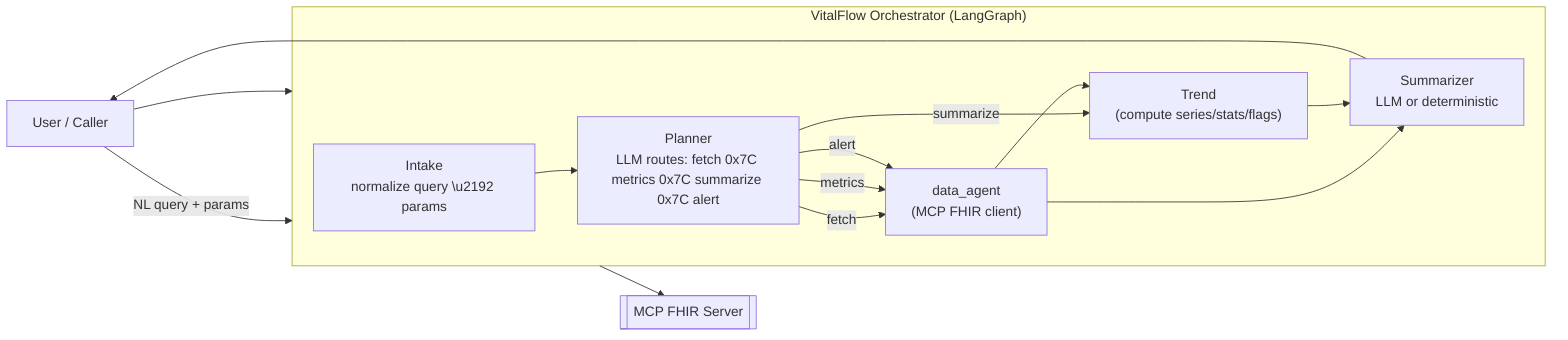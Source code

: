 flowchart LR
    U[User / Caller] -->|NL query + params| VF

subgraph VF [VitalFlow Orchestrator &#40LangGraph&#41]
INTAKE[Intake<br/>normalize query \u2192 params]
PLANNER[Planner<br/>LLM routes: fetch 0x7C metrics 0x7C summarize 0x7C alert]
DATA[data_agent<br/>&#40MCP FHIR client&#41]
TREND[Trend<br/>&#40compute series/stats/flags&#41]
SUM[Summarizer<br/>LLM or deterministic]
end

VF --> MCP_FHIR
U --> VF

INTAKE --> PLANNER
PLANNER -->|fetch| DATA
PLANNER -->|metrics| DATA
PLANNER -->|summarize| TREND
PLANNER -->|alert| DATA

DATA --> SUM
DATA --> TREND
TREND --> SUM
SUM --> U

MCP_FHIR[["MCP FHIR Server"]]